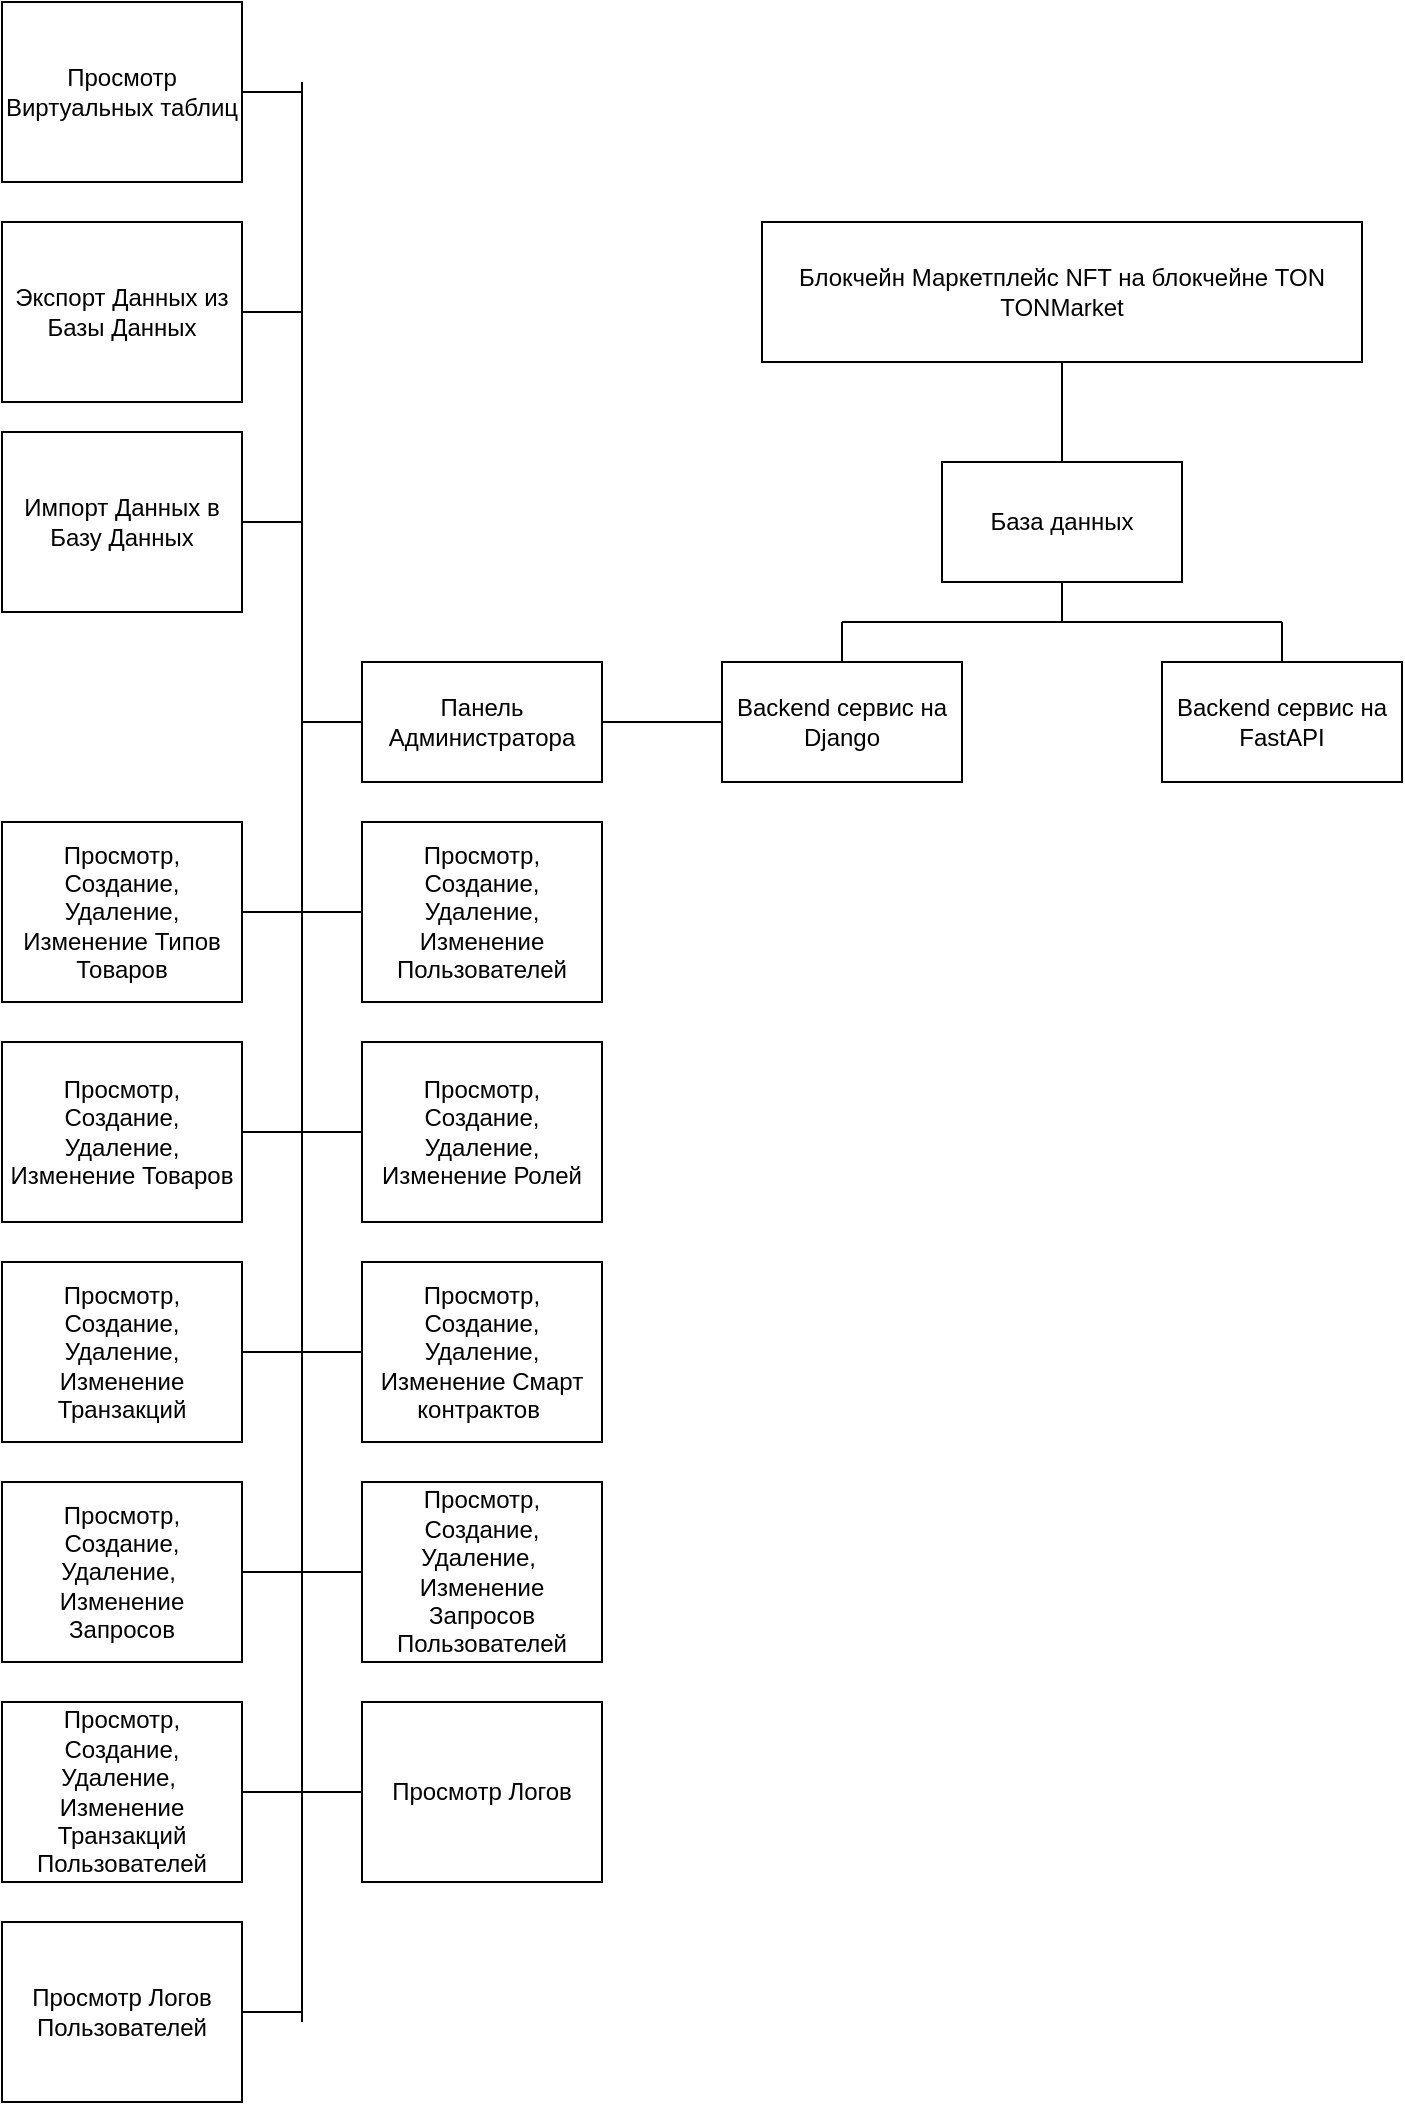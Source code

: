 <mxfile version="25.0.3">
  <diagram name="Страница — 1" id="QJ2jMj1BZtOK6aOs8Fil">
    <mxGraphModel dx="1994" dy="1782" grid="1" gridSize="10" guides="1" tooltips="1" connect="1" arrows="1" fold="1" page="1" pageScale="1" pageWidth="827" pageHeight="1169" math="0" shadow="0">
      <root>
        <mxCell id="0" />
        <mxCell id="1" parent="0" />
        <mxCell id="6YflyJTKcJtCua8p_zHq-1" value="Блокчейн Маркетплейс NFT на блокчейне TON TONMarket" style="rounded=0;whiteSpace=wrap;html=1;" vertex="1" parent="1">
          <mxGeometry x="250" y="100" width="300" height="70" as="geometry" />
        </mxCell>
        <mxCell id="6YflyJTKcJtCua8p_zHq-2" value="База данных" style="rounded=0;whiteSpace=wrap;html=1;" vertex="1" parent="1">
          <mxGeometry x="340" y="220" width="120" height="60" as="geometry" />
        </mxCell>
        <mxCell id="6YflyJTKcJtCua8p_zHq-3" value="" style="endArrow=none;html=1;rounded=0;entryX=0.5;entryY=1;entryDx=0;entryDy=0;exitX=0.5;exitY=0;exitDx=0;exitDy=0;" edge="1" parent="1" source="6YflyJTKcJtCua8p_zHq-2" target="6YflyJTKcJtCua8p_zHq-1">
          <mxGeometry width="50" height="50" relative="1" as="geometry">
            <mxPoint x="140" y="320" as="sourcePoint" />
            <mxPoint x="190" y="270" as="targetPoint" />
          </mxGeometry>
        </mxCell>
        <mxCell id="6YflyJTKcJtCua8p_zHq-4" value="Backend сервис на Django" style="rounded=0;whiteSpace=wrap;html=1;" vertex="1" parent="1">
          <mxGeometry x="230" y="320" width="120" height="60" as="geometry" />
        </mxCell>
        <mxCell id="6YflyJTKcJtCua8p_zHq-6" value="Backend сервис на FastAPI" style="rounded=0;whiteSpace=wrap;html=1;" vertex="1" parent="1">
          <mxGeometry x="450" y="320" width="120" height="60" as="geometry" />
        </mxCell>
        <mxCell id="6YflyJTKcJtCua8p_zHq-7" value="" style="endArrow=none;html=1;rounded=0;exitX=0.5;exitY=0;exitDx=0;exitDy=0;" edge="1" parent="1" source="6YflyJTKcJtCua8p_zHq-4">
          <mxGeometry width="50" height="50" relative="1" as="geometry">
            <mxPoint x="140" y="300" as="sourcePoint" />
            <mxPoint x="290" y="300" as="targetPoint" />
          </mxGeometry>
        </mxCell>
        <mxCell id="6YflyJTKcJtCua8p_zHq-8" value="" style="endArrow=none;html=1;rounded=0;entryX=0.5;entryY=0;entryDx=0;entryDy=0;" edge="1" parent="1" target="6YflyJTKcJtCua8p_zHq-6">
          <mxGeometry width="50" height="50" relative="1" as="geometry">
            <mxPoint x="510" y="300" as="sourcePoint" />
            <mxPoint x="520" y="310" as="targetPoint" />
          </mxGeometry>
        </mxCell>
        <mxCell id="6YflyJTKcJtCua8p_zHq-9" value="" style="endArrow=none;html=1;rounded=0;" edge="1" parent="1">
          <mxGeometry width="50" height="50" relative="1" as="geometry">
            <mxPoint x="290" y="300" as="sourcePoint" />
            <mxPoint x="510" y="300" as="targetPoint" />
          </mxGeometry>
        </mxCell>
        <mxCell id="6YflyJTKcJtCua8p_zHq-10" value="" style="endArrow=none;html=1;rounded=0;entryX=0.5;entryY=1;entryDx=0;entryDy=0;" edge="1" parent="1" target="6YflyJTKcJtCua8p_zHq-2">
          <mxGeometry width="50" height="50" relative="1" as="geometry">
            <mxPoint x="400" y="300" as="sourcePoint" />
            <mxPoint x="320" y="260" as="targetPoint" />
          </mxGeometry>
        </mxCell>
        <mxCell id="6YflyJTKcJtCua8p_zHq-11" value="Панель Администратора" style="rounded=0;whiteSpace=wrap;html=1;" vertex="1" parent="1">
          <mxGeometry x="50" y="320" width="120" height="60" as="geometry" />
        </mxCell>
        <mxCell id="6YflyJTKcJtCua8p_zHq-12" value="Просмотр, Создание, Удаление, Изменение Пользователей" style="rounded=0;whiteSpace=wrap;html=1;" vertex="1" parent="1">
          <mxGeometry x="50" y="400" width="120" height="90" as="geometry" />
        </mxCell>
        <mxCell id="6YflyJTKcJtCua8p_zHq-21" value="Просмотр, Создание, Удаление, Изменение Ролей" style="rounded=0;whiteSpace=wrap;html=1;" vertex="1" parent="1">
          <mxGeometry x="50" y="510" width="120" height="90" as="geometry" />
        </mxCell>
        <mxCell id="6YflyJTKcJtCua8p_zHq-22" value="Просмотр, Создание, Удаление, Изменение Смарт контрактов&amp;nbsp;" style="rounded=0;whiteSpace=wrap;html=1;" vertex="1" parent="1">
          <mxGeometry x="50" y="620" width="120" height="90" as="geometry" />
        </mxCell>
        <mxCell id="6YflyJTKcJtCua8p_zHq-23" value="Просмотр, Создание, Удаление, Изменение Транзакций" style="rounded=0;whiteSpace=wrap;html=1;" vertex="1" parent="1">
          <mxGeometry x="-130" y="620" width="120" height="90" as="geometry" />
        </mxCell>
        <mxCell id="6YflyJTKcJtCua8p_zHq-24" value="Просмотр, Создание, Удаление, Изменение Товаров" style="rounded=0;whiteSpace=wrap;html=1;" vertex="1" parent="1">
          <mxGeometry x="-130" y="510" width="120" height="90" as="geometry" />
        </mxCell>
        <mxCell id="6YflyJTKcJtCua8p_zHq-25" value="Просмотр, Создание, Удаление, Изменение Типов Товаров" style="rounded=0;whiteSpace=wrap;html=1;" vertex="1" parent="1">
          <mxGeometry x="-130" y="400" width="120" height="90" as="geometry" />
        </mxCell>
        <mxCell id="6YflyJTKcJtCua8p_zHq-26" value="Просмотр Логов" style="rounded=0;whiteSpace=wrap;html=1;" vertex="1" parent="1">
          <mxGeometry x="50" y="840" width="120" height="90" as="geometry" />
        </mxCell>
        <mxCell id="6YflyJTKcJtCua8p_zHq-27" value="Просмотр, Создание, Удаление,&amp;nbsp;&lt;div&gt;Изменение Запросов&lt;/div&gt;" style="rounded=0;whiteSpace=wrap;html=1;" vertex="1" parent="1">
          <mxGeometry x="-130" y="730" width="120" height="90" as="geometry" />
        </mxCell>
        <mxCell id="6YflyJTKcJtCua8p_zHq-28" value="Просмотр, Создание, Удаление,&amp;nbsp;&lt;div&gt;Изменение Запросов Пользователей&lt;/div&gt;" style="rounded=0;whiteSpace=wrap;html=1;" vertex="1" parent="1">
          <mxGeometry x="50" y="730" width="120" height="90" as="geometry" />
        </mxCell>
        <mxCell id="6YflyJTKcJtCua8p_zHq-29" value="Просмотр, Создание, Удаление,&amp;nbsp;&lt;div&gt;Изменение Транзакций Пользователей&lt;/div&gt;" style="rounded=0;whiteSpace=wrap;html=1;" vertex="1" parent="1">
          <mxGeometry x="-130" y="840" width="120" height="90" as="geometry" />
        </mxCell>
        <mxCell id="6YflyJTKcJtCua8p_zHq-30" value="Импорт Данных в Базу Данных" style="rounded=0;whiteSpace=wrap;html=1;" vertex="1" parent="1">
          <mxGeometry x="-130" y="205" width="120" height="90" as="geometry" />
        </mxCell>
        <mxCell id="6YflyJTKcJtCua8p_zHq-31" value="Экспорт Данных из Базы Данных" style="rounded=0;whiteSpace=wrap;html=1;" vertex="1" parent="1">
          <mxGeometry x="-130" y="100" width="120" height="90" as="geometry" />
        </mxCell>
        <mxCell id="6YflyJTKcJtCua8p_zHq-35" value="Просмотр Виртуальных таблиц" style="rounded=0;whiteSpace=wrap;html=1;" vertex="1" parent="1">
          <mxGeometry x="-130" y="-10" width="120" height="90" as="geometry" />
        </mxCell>
        <mxCell id="6YflyJTKcJtCua8p_zHq-37" value="" style="endArrow=none;html=1;rounded=0;exitX=1;exitY=0.5;exitDx=0;exitDy=0;entryX=0;entryY=0.5;entryDx=0;entryDy=0;" edge="1" parent="1" source="6YflyJTKcJtCua8p_zHq-29" target="6YflyJTKcJtCua8p_zHq-26">
          <mxGeometry width="50" height="50" relative="1" as="geometry">
            <mxPoint x="20" y="1020" as="sourcePoint" />
            <mxPoint x="70" y="970" as="targetPoint" />
          </mxGeometry>
        </mxCell>
        <mxCell id="6YflyJTKcJtCua8p_zHq-38" value="" style="endArrow=none;html=1;rounded=0;exitX=1;exitY=0.5;exitDx=0;exitDy=0;entryX=0;entryY=0.5;entryDx=0;entryDy=0;" edge="1" parent="1" source="6YflyJTKcJtCua8p_zHq-27" target="6YflyJTKcJtCua8p_zHq-28">
          <mxGeometry width="50" height="50" relative="1" as="geometry">
            <mxPoint x="250" y="820" as="sourcePoint" />
            <mxPoint x="300" y="770" as="targetPoint" />
          </mxGeometry>
        </mxCell>
        <mxCell id="6YflyJTKcJtCua8p_zHq-39" value="" style="endArrow=none;html=1;rounded=0;exitX=1;exitY=0.5;exitDx=0;exitDy=0;entryX=0;entryY=0.5;entryDx=0;entryDy=0;" edge="1" parent="1" source="6YflyJTKcJtCua8p_zHq-23" target="6YflyJTKcJtCua8p_zHq-22">
          <mxGeometry width="50" height="50" relative="1" as="geometry">
            <mxPoint x="270" y="660" as="sourcePoint" />
            <mxPoint x="320" y="610" as="targetPoint" />
          </mxGeometry>
        </mxCell>
        <mxCell id="6YflyJTKcJtCua8p_zHq-40" value="" style="endArrow=none;html=1;rounded=0;exitX=1;exitY=0.5;exitDx=0;exitDy=0;" edge="1" parent="1" source="6YflyJTKcJtCua8p_zHq-24" target="6YflyJTKcJtCua8p_zHq-21">
          <mxGeometry width="50" height="50" relative="1" as="geometry">
            <mxPoint x="-270" y="580" as="sourcePoint" />
            <mxPoint x="-220" y="530" as="targetPoint" />
          </mxGeometry>
        </mxCell>
        <mxCell id="6YflyJTKcJtCua8p_zHq-41" value="" style="endArrow=none;html=1;rounded=0;entryX=0;entryY=0.5;entryDx=0;entryDy=0;exitX=1;exitY=0.5;exitDx=0;exitDy=0;" edge="1" parent="1" source="6YflyJTKcJtCua8p_zHq-25" target="6YflyJTKcJtCua8p_zHq-12">
          <mxGeometry width="50" height="50" relative="1" as="geometry">
            <mxPoint x="-190" y="520" as="sourcePoint" />
            <mxPoint x="-140" y="470" as="targetPoint" />
          </mxGeometry>
        </mxCell>
        <mxCell id="6YflyJTKcJtCua8p_zHq-42" value="Просмотр Логов Пользователей" style="rounded=0;whiteSpace=wrap;html=1;" vertex="1" parent="1">
          <mxGeometry x="-130" y="950" width="120" height="90" as="geometry" />
        </mxCell>
        <mxCell id="6YflyJTKcJtCua8p_zHq-43" value="" style="endArrow=none;html=1;rounded=0;exitX=1;exitY=0.5;exitDx=0;exitDy=0;" edge="1" parent="1" source="6YflyJTKcJtCua8p_zHq-42">
          <mxGeometry width="50" height="50" relative="1" as="geometry">
            <mxPoint x="60" y="1020" as="sourcePoint" />
            <mxPoint x="20" y="995" as="targetPoint" />
          </mxGeometry>
        </mxCell>
        <mxCell id="6YflyJTKcJtCua8p_zHq-44" value="" style="endArrow=none;html=1;rounded=0;" edge="1" parent="1">
          <mxGeometry width="50" height="50" relative="1" as="geometry">
            <mxPoint x="20" y="1000" as="sourcePoint" />
            <mxPoint x="20" y="30" as="targetPoint" />
          </mxGeometry>
        </mxCell>
        <mxCell id="6YflyJTKcJtCua8p_zHq-45" value="" style="endArrow=none;html=1;rounded=0;entryX=0;entryY=0.5;entryDx=0;entryDy=0;" edge="1" parent="1" target="6YflyJTKcJtCua8p_zHq-11">
          <mxGeometry width="50" height="50" relative="1" as="geometry">
            <mxPoint x="20" y="350" as="sourcePoint" />
            <mxPoint x="-90" y="350" as="targetPoint" />
          </mxGeometry>
        </mxCell>
        <mxCell id="6YflyJTKcJtCua8p_zHq-46" value="" style="endArrow=none;html=1;rounded=0;exitX=1;exitY=0.5;exitDx=0;exitDy=0;" edge="1" parent="1" source="6YflyJTKcJtCua8p_zHq-35">
          <mxGeometry width="50" height="50" relative="1" as="geometry">
            <mxPoint x="60" y="130" as="sourcePoint" />
            <mxPoint x="20" y="35" as="targetPoint" />
          </mxGeometry>
        </mxCell>
        <mxCell id="6YflyJTKcJtCua8p_zHq-47" value="" style="endArrow=none;html=1;rounded=0;exitX=1;exitY=0.5;exitDx=0;exitDy=0;" edge="1" parent="1" source="6YflyJTKcJtCua8p_zHq-31">
          <mxGeometry width="50" height="50" relative="1" as="geometry">
            <mxPoint x="140" y="210" as="sourcePoint" />
            <mxPoint x="20" y="145" as="targetPoint" />
          </mxGeometry>
        </mxCell>
        <mxCell id="6YflyJTKcJtCua8p_zHq-48" value="" style="endArrow=none;html=1;rounded=0;exitX=1;exitY=0.5;exitDx=0;exitDy=0;" edge="1" parent="1" source="6YflyJTKcJtCua8p_zHq-30">
          <mxGeometry width="50" height="50" relative="1" as="geometry">
            <mxPoint x="50" y="260" as="sourcePoint" />
            <mxPoint x="20" y="250" as="targetPoint" />
          </mxGeometry>
        </mxCell>
        <mxCell id="6YflyJTKcJtCua8p_zHq-49" value="" style="endArrow=none;html=1;rounded=0;exitX=0;exitY=0.5;exitDx=0;exitDy=0;entryX=1;entryY=0.5;entryDx=0;entryDy=0;" edge="1" parent="1" source="6YflyJTKcJtCua8p_zHq-4" target="6YflyJTKcJtCua8p_zHq-11">
          <mxGeometry width="50" height="50" relative="1" as="geometry">
            <mxPoint x="220" y="260" as="sourcePoint" />
            <mxPoint x="270" y="210" as="targetPoint" />
          </mxGeometry>
        </mxCell>
        <mxCell id="6YflyJTKcJtCua8p_zHq-52" value="" style="endArrow=none;html=1;rounded=0;" edge="1" parent="1" target="6YflyJTKcJtCua8p_zHq-11">
          <mxGeometry width="50" height="50" relative="1" as="geometry">
            <mxPoint x="20" y="350" as="sourcePoint" />
            <mxPoint x="40" y="380" as="targetPoint" />
          </mxGeometry>
        </mxCell>
      </root>
    </mxGraphModel>
  </diagram>
</mxfile>
